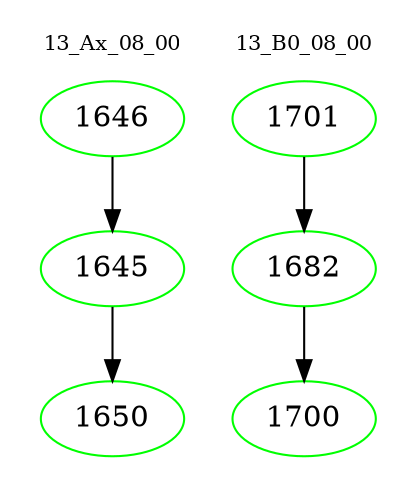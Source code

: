 digraph{
subgraph cluster_0 {
color = white
label = "13_Ax_08_00";
fontsize=10;
T0_1646 [label="1646", color="green"]
T0_1646 -> T0_1645 [color="black"]
T0_1645 [label="1645", color="green"]
T0_1645 -> T0_1650 [color="black"]
T0_1650 [label="1650", color="green"]
}
subgraph cluster_1 {
color = white
label = "13_B0_08_00";
fontsize=10;
T1_1701 [label="1701", color="green"]
T1_1701 -> T1_1682 [color="black"]
T1_1682 [label="1682", color="green"]
T1_1682 -> T1_1700 [color="black"]
T1_1700 [label="1700", color="green"]
}
}
